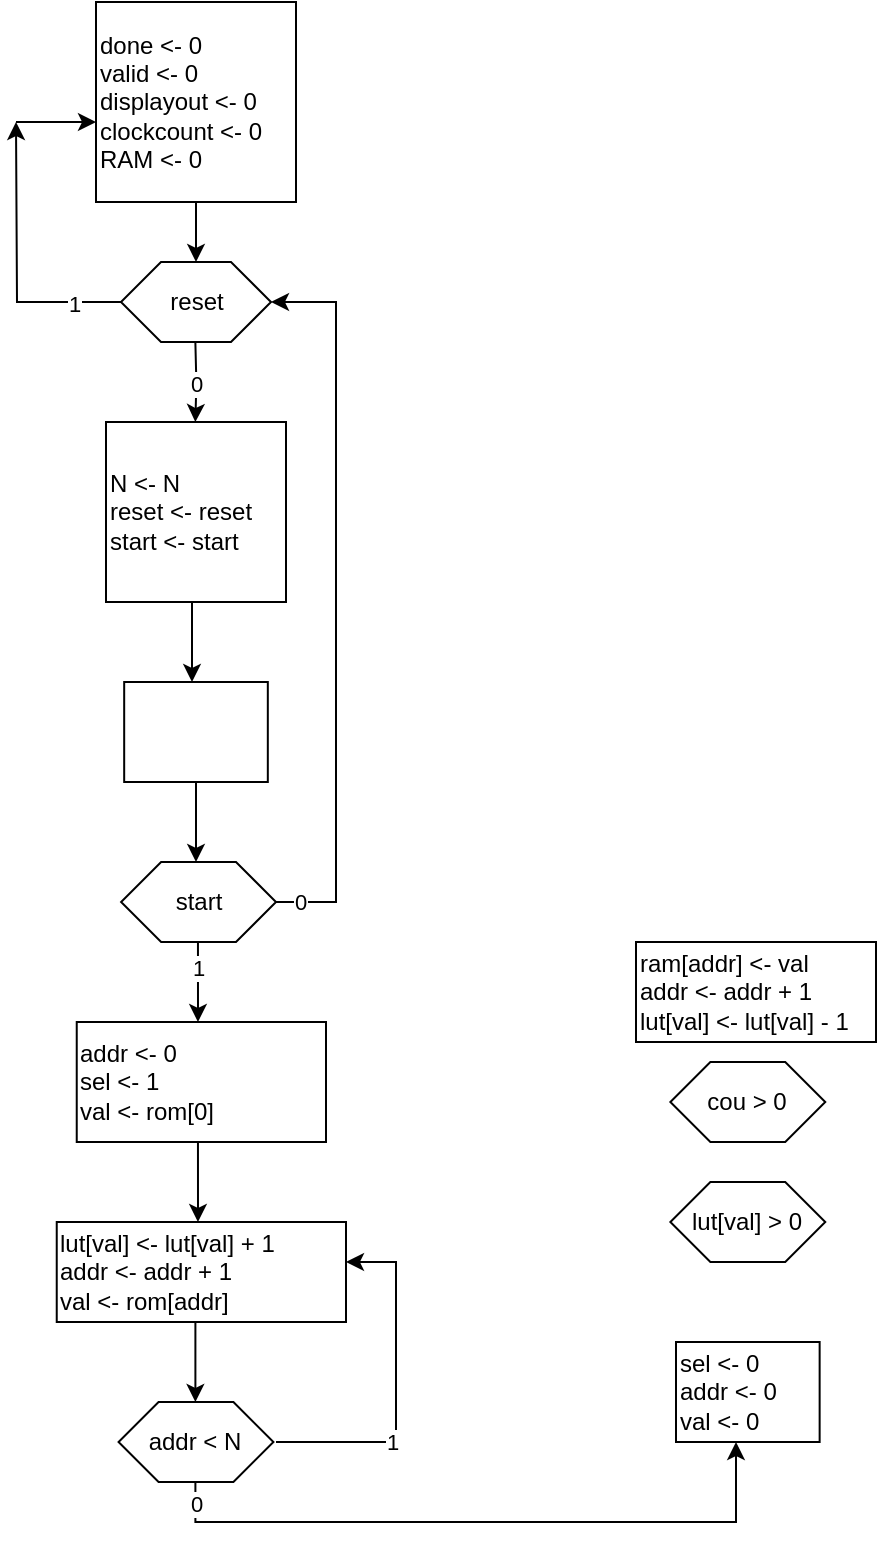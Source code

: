 <mxfile version="22.1.0" type="github">
  <diagram name="Page-1" id="JXgnwg63voDV1en61_65">
    <mxGraphModel dx="956" dy="527" grid="1" gridSize="10" guides="1" tooltips="1" connect="1" arrows="1" fold="1" page="1" pageScale="1" pageWidth="850" pageHeight="1100" math="0" shadow="0">
      <root>
        <mxCell id="0" />
        <mxCell id="1" parent="0" />
        <mxCell id="wS83XRQ52d2ZgOB3fWDj-1" value="" style="edgeStyle=orthogonalEdgeStyle;rounded=0;orthogonalLoop=1;jettySize=auto;html=1;" edge="1" parent="1" source="wS83XRQ52d2ZgOB3fWDj-2" target="wS83XRQ52d2ZgOB3fWDj-6">
          <mxGeometry relative="1" as="geometry" />
        </mxCell>
        <mxCell id="wS83XRQ52d2ZgOB3fWDj-2" value="done &amp;lt;- 0&lt;br&gt;valid &amp;lt;- 0&lt;br&gt;displayout &amp;lt;- 0&lt;br&gt;clockcount &amp;lt;- 0&lt;br&gt;RAM &amp;lt;- 0" style="whiteSpace=wrap;html=1;aspect=fixed;align=left;" vertex="1" parent="1">
          <mxGeometry x="80" y="90" width="100" height="100" as="geometry" />
        </mxCell>
        <mxCell id="wS83XRQ52d2ZgOB3fWDj-3" style="edgeStyle=orthogonalEdgeStyle;rounded=0;orthogonalLoop=1;jettySize=auto;html=1;" edge="1" parent="1" source="wS83XRQ52d2ZgOB3fWDj-6">
          <mxGeometry relative="1" as="geometry">
            <mxPoint x="40" y="150" as="targetPoint" />
          </mxGeometry>
        </mxCell>
        <mxCell id="wS83XRQ52d2ZgOB3fWDj-4" value="1" style="edgeLabel;html=1;align=center;verticalAlign=middle;resizable=0;points=[];" vertex="1" connectable="0" parent="wS83XRQ52d2ZgOB3fWDj-3">
          <mxGeometry x="-0.662" y="1" relative="1" as="geometry">
            <mxPoint as="offset" />
          </mxGeometry>
        </mxCell>
        <mxCell id="wS83XRQ52d2ZgOB3fWDj-6" value="reset" style="shape=hexagon;perimeter=hexagonPerimeter2;whiteSpace=wrap;html=1;fixedSize=1;" vertex="1" parent="1">
          <mxGeometry x="92.5" y="220" width="75" height="40" as="geometry" />
        </mxCell>
        <mxCell id="wS83XRQ52d2ZgOB3fWDj-7" value="" style="endArrow=classic;html=1;rounded=0;" edge="1" parent="1">
          <mxGeometry width="50" height="50" relative="1" as="geometry">
            <mxPoint x="40" y="150" as="sourcePoint" />
            <mxPoint x="80" y="150" as="targetPoint" />
          </mxGeometry>
        </mxCell>
        <mxCell id="wS83XRQ52d2ZgOB3fWDj-9" value="" style="edgeStyle=orthogonalEdgeStyle;rounded=0;orthogonalLoop=1;jettySize=auto;html=1;" edge="1" parent="1" source="wS83XRQ52d2ZgOB3fWDj-10" target="wS83XRQ52d2ZgOB3fWDj-12">
          <mxGeometry relative="1" as="geometry">
            <Array as="points">
              <mxPoint x="128" y="400" />
              <mxPoint x="128" y="400" />
            </Array>
          </mxGeometry>
        </mxCell>
        <mxCell id="wS83XRQ52d2ZgOB3fWDj-10" value="N &amp;lt;- N&lt;br&gt;reset &amp;lt;- reset&lt;br&gt;start &amp;lt;- start&lt;br&gt;" style="whiteSpace=wrap;html=1;aspect=fixed;align=left;" vertex="1" parent="1">
          <mxGeometry x="85" y="300" width="90" height="90" as="geometry" />
        </mxCell>
        <mxCell id="wS83XRQ52d2ZgOB3fWDj-11" value="" style="edgeStyle=orthogonalEdgeStyle;rounded=0;orthogonalLoop=1;jettySize=auto;html=1;" edge="1" parent="1" source="wS83XRQ52d2ZgOB3fWDj-12" target="wS83XRQ52d2ZgOB3fWDj-15">
          <mxGeometry relative="1" as="geometry">
            <Array as="points">
              <mxPoint x="130" y="510" />
              <mxPoint x="130" y="510" />
            </Array>
          </mxGeometry>
        </mxCell>
        <mxCell id="wS83XRQ52d2ZgOB3fWDj-12" value="" style="whiteSpace=wrap;html=1;align=left;" vertex="1" parent="1">
          <mxGeometry x="94.09" y="430" width="71.82" height="50" as="geometry" />
        </mxCell>
        <mxCell id="wS83XRQ52d2ZgOB3fWDj-15" value="start" style="shape=hexagon;perimeter=hexagonPerimeter2;whiteSpace=wrap;html=1;fixedSize=1;" vertex="1" parent="1">
          <mxGeometry x="92.56" y="520" width="77.44" height="40" as="geometry" />
        </mxCell>
        <mxCell id="wS83XRQ52d2ZgOB3fWDj-17" value="0" style="edgeStyle=orthogonalEdgeStyle;rounded=0;orthogonalLoop=1;jettySize=auto;html=1;" edge="1" parent="1">
          <mxGeometry relative="1" as="geometry">
            <mxPoint x="129.68" y="260" as="sourcePoint" />
            <mxPoint x="129.68" y="300" as="targetPoint" />
          </mxGeometry>
        </mxCell>
        <mxCell id="wS83XRQ52d2ZgOB3fWDj-18" value="" style="endArrow=classic;html=1;rounded=0;entryX=1;entryY=0.5;entryDx=0;entryDy=0;" edge="1" parent="1" target="wS83XRQ52d2ZgOB3fWDj-6">
          <mxGeometry width="50" height="50" relative="1" as="geometry">
            <mxPoint x="170" y="540" as="sourcePoint" />
            <mxPoint x="170" y="250" as="targetPoint" />
            <Array as="points">
              <mxPoint x="200" y="540" />
              <mxPoint x="200" y="240" />
            </Array>
          </mxGeometry>
        </mxCell>
        <mxCell id="wS83XRQ52d2ZgOB3fWDj-19" value="0" style="edgeLabel;html=1;align=center;verticalAlign=middle;resizable=0;points=[];" vertex="1" connectable="0" parent="wS83XRQ52d2ZgOB3fWDj-18">
          <mxGeometry x="-0.937" relative="1" as="geometry">
            <mxPoint as="offset" />
          </mxGeometry>
        </mxCell>
        <mxCell id="wS83XRQ52d2ZgOB3fWDj-20" value="" style="edgeStyle=orthogonalEdgeStyle;rounded=0;orthogonalLoop=1;jettySize=auto;html=1;" edge="1" parent="1">
          <mxGeometry relative="1" as="geometry">
            <mxPoint x="130.98" y="560" as="sourcePoint" />
            <mxPoint x="130.98" y="600" as="targetPoint" />
            <Array as="points">
              <mxPoint x="130.98" y="590" />
              <mxPoint x="130.98" y="590" />
            </Array>
          </mxGeometry>
        </mxCell>
        <mxCell id="wS83XRQ52d2ZgOB3fWDj-21" value="1&lt;br&gt;" style="edgeLabel;html=1;align=center;verticalAlign=middle;resizable=0;points=[];" vertex="1" connectable="0" parent="wS83XRQ52d2ZgOB3fWDj-20">
          <mxGeometry x="-0.344" relative="1" as="geometry">
            <mxPoint as="offset" />
          </mxGeometry>
        </mxCell>
        <mxCell id="wS83XRQ52d2ZgOB3fWDj-22" value="addr &amp;lt;- 0&lt;br&gt;sel &amp;lt;- 1&lt;br&gt;val &amp;lt;- rom[0]" style="whiteSpace=wrap;html=1;align=left;" vertex="1" parent="1">
          <mxGeometry x="70.37" y="600" width="124.63" height="60" as="geometry" />
        </mxCell>
        <mxCell id="wS83XRQ52d2ZgOB3fWDj-26" value="sel &amp;lt;- 0&lt;br&gt;addr &amp;lt;- 0&lt;br&gt;val &amp;lt;- 0" style="whiteSpace=wrap;html=1;align=left;" vertex="1" parent="1">
          <mxGeometry x="370" y="760" width="71.82" height="50" as="geometry" />
        </mxCell>
        <mxCell id="wS83XRQ52d2ZgOB3fWDj-27" value="" style="edgeStyle=orthogonalEdgeStyle;rounded=0;orthogonalLoop=1;jettySize=auto;html=1;" edge="1" parent="1">
          <mxGeometry relative="1" as="geometry">
            <mxPoint x="130.98" y="660" as="sourcePoint" />
            <mxPoint x="130.98" y="700" as="targetPoint" />
            <Array as="points">
              <mxPoint x="130.98" y="690" />
              <mxPoint x="130.98" y="690" />
            </Array>
          </mxGeometry>
        </mxCell>
        <mxCell id="wS83XRQ52d2ZgOB3fWDj-29" value="lut[val] &amp;lt;- lut[val] + 1&lt;br style=&quot;border-color: var(--border-color);&quot;&gt;addr &amp;lt;- addr + 1&lt;br&gt;val &amp;lt;- rom[addr]" style="whiteSpace=wrap;html=1;align=left;" vertex="1" parent="1">
          <mxGeometry x="60.37" y="700" width="144.63" height="50" as="geometry" />
        </mxCell>
        <mxCell id="wS83XRQ52d2ZgOB3fWDj-31" value="addr &amp;lt; N" style="shape=hexagon;perimeter=hexagonPerimeter2;whiteSpace=wrap;html=1;fixedSize=1;" vertex="1" parent="1">
          <mxGeometry x="91.28" y="790" width="77.44" height="40" as="geometry" />
        </mxCell>
        <mxCell id="wS83XRQ52d2ZgOB3fWDj-32" value="" style="edgeStyle=orthogonalEdgeStyle;rounded=0;orthogonalLoop=1;jettySize=auto;html=1;" edge="1" parent="1">
          <mxGeometry relative="1" as="geometry">
            <mxPoint x="129.7" y="750" as="sourcePoint" />
            <mxPoint x="129.7" y="790" as="targetPoint" />
            <Array as="points">
              <mxPoint x="129.7" y="780" />
              <mxPoint x="129.7" y="780" />
            </Array>
          </mxGeometry>
        </mxCell>
        <mxCell id="wS83XRQ52d2ZgOB3fWDj-33" value="" style="edgeStyle=orthogonalEdgeStyle;rounded=0;orthogonalLoop=1;jettySize=auto;html=1;" edge="1" parent="1" target="wS83XRQ52d2ZgOB3fWDj-29">
          <mxGeometry relative="1" as="geometry">
            <mxPoint x="170" y="810" as="sourcePoint" />
            <mxPoint x="210" y="720" as="targetPoint" />
            <Array as="points">
              <mxPoint x="230" y="810" />
              <mxPoint x="230" y="720" />
            </Array>
          </mxGeometry>
        </mxCell>
        <mxCell id="wS83XRQ52d2ZgOB3fWDj-34" value="1&lt;br&gt;" style="edgeLabel;html=1;align=center;verticalAlign=middle;resizable=0;points=[];" vertex="1" connectable="0" parent="wS83XRQ52d2ZgOB3fWDj-33">
          <mxGeometry x="-0.344" relative="1" as="geometry">
            <mxPoint as="offset" />
          </mxGeometry>
        </mxCell>
        <mxCell id="wS83XRQ52d2ZgOB3fWDj-35" value="" style="edgeStyle=orthogonalEdgeStyle;rounded=0;orthogonalLoop=1;jettySize=auto;html=1;" edge="1" parent="1">
          <mxGeometry relative="1" as="geometry">
            <mxPoint x="129.7" y="830" as="sourcePoint" />
            <mxPoint x="400" y="810" as="targetPoint" />
            <Array as="points">
              <mxPoint x="130" y="850" />
            </Array>
          </mxGeometry>
        </mxCell>
        <mxCell id="wS83XRQ52d2ZgOB3fWDj-36" value="0" style="edgeLabel;html=1;align=center;verticalAlign=middle;resizable=0;points=[];" vertex="1" connectable="0" parent="wS83XRQ52d2ZgOB3fWDj-35">
          <mxGeometry x="-0.937" relative="1" as="geometry">
            <mxPoint as="offset" />
          </mxGeometry>
        </mxCell>
        <mxCell id="wS83XRQ52d2ZgOB3fWDj-37" value="ram[addr] &amp;lt;- val&lt;br&gt;addr &amp;lt;- addr + 1&lt;br&gt;lut[val] &amp;lt;- lut[val] - 1" style="whiteSpace=wrap;html=1;align=left;" vertex="1" parent="1">
          <mxGeometry x="350" y="560" width="120" height="50" as="geometry" />
        </mxCell>
        <mxCell id="wS83XRQ52d2ZgOB3fWDj-38" value="cou &amp;gt; 0" style="shape=hexagon;perimeter=hexagonPerimeter2;whiteSpace=wrap;html=1;fixedSize=1;" vertex="1" parent="1">
          <mxGeometry x="367.19" y="620" width="77.44" height="40" as="geometry" />
        </mxCell>
        <mxCell id="wS83XRQ52d2ZgOB3fWDj-39" value="lut[val] &amp;gt; 0" style="shape=hexagon;perimeter=hexagonPerimeter2;whiteSpace=wrap;html=1;fixedSize=1;" vertex="1" parent="1">
          <mxGeometry x="367.19" y="680" width="77.44" height="40" as="geometry" />
        </mxCell>
      </root>
    </mxGraphModel>
  </diagram>
</mxfile>
